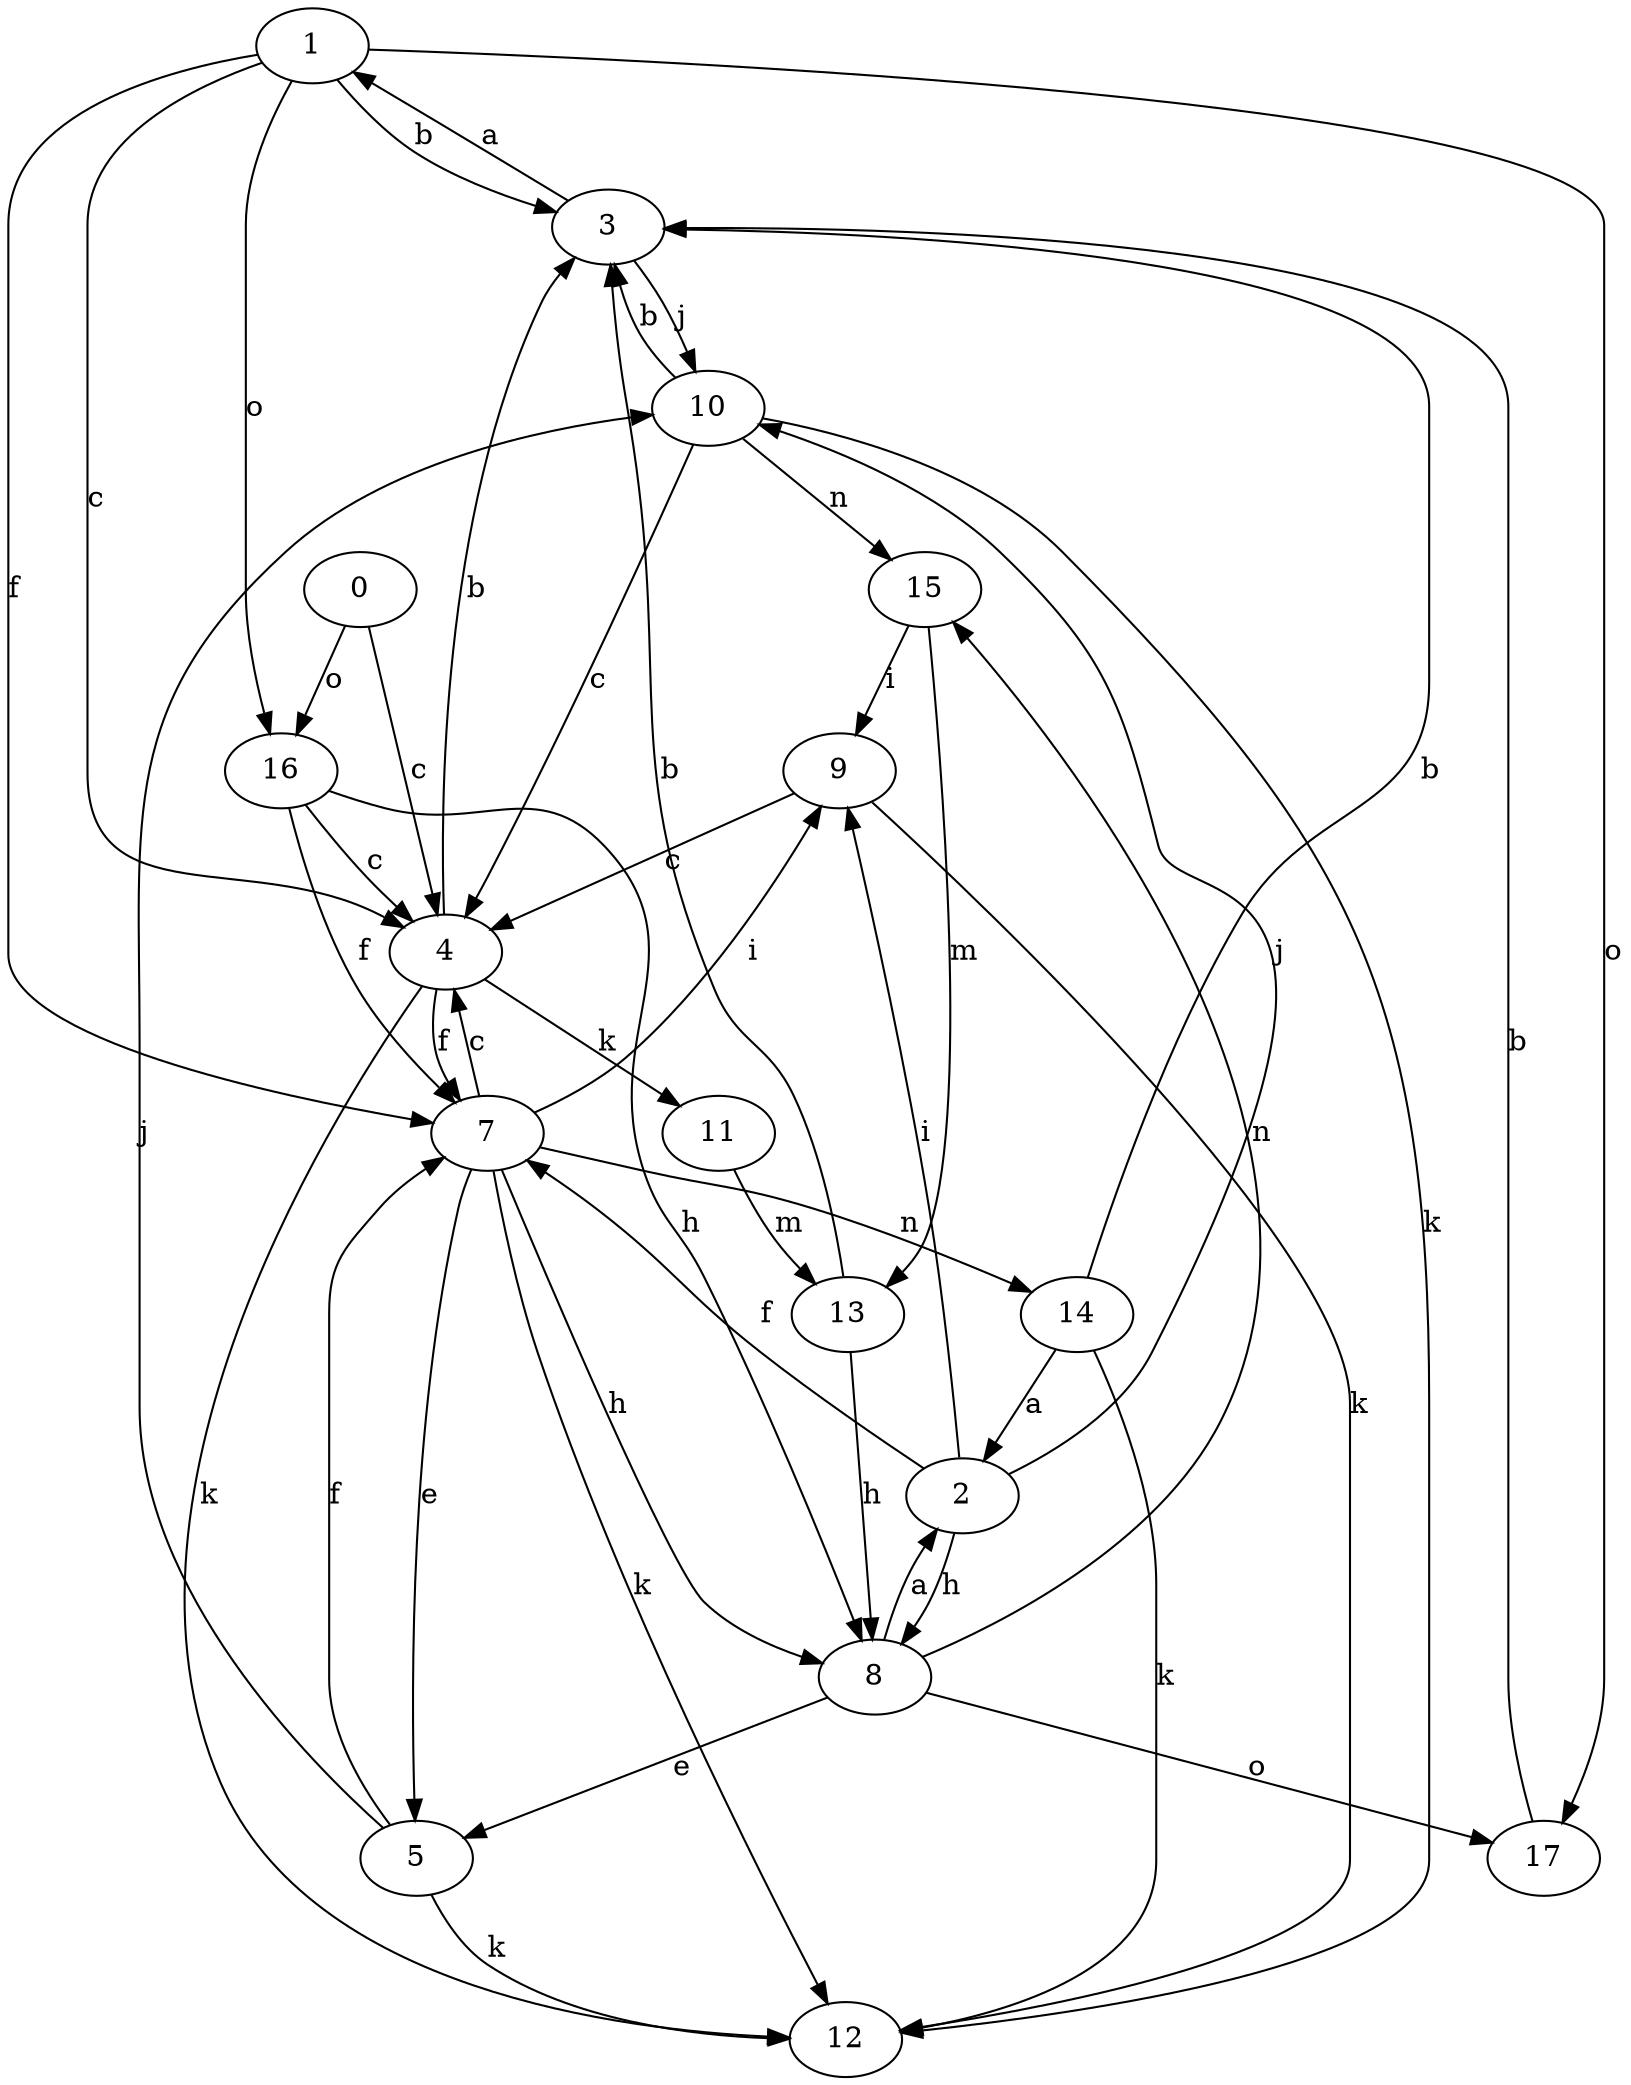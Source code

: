 strict digraph  {
1;
2;
3;
4;
5;
7;
8;
9;
10;
11;
0;
12;
13;
14;
15;
16;
17;
1 -> 3  [label=b];
1 -> 4  [label=c];
1 -> 7  [label=f];
1 -> 16  [label=o];
1 -> 17  [label=o];
2 -> 7  [label=f];
2 -> 8  [label=h];
2 -> 9  [label=i];
2 -> 10  [label=j];
3 -> 1  [label=a];
3 -> 10  [label=j];
4 -> 3  [label=b];
4 -> 7  [label=f];
4 -> 11  [label=k];
4 -> 12  [label=k];
5 -> 7  [label=f];
5 -> 10  [label=j];
5 -> 12  [label=k];
7 -> 4  [label=c];
7 -> 5  [label=e];
7 -> 8  [label=h];
7 -> 9  [label=i];
7 -> 12  [label=k];
7 -> 14  [label=n];
8 -> 2  [label=a];
8 -> 5  [label=e];
8 -> 15  [label=n];
8 -> 17  [label=o];
9 -> 4  [label=c];
9 -> 12  [label=k];
10 -> 3  [label=b];
10 -> 4  [label=c];
10 -> 12  [label=k];
10 -> 15  [label=n];
11 -> 13  [label=m];
0 -> 4  [label=c];
0 -> 16  [label=o];
13 -> 3  [label=b];
13 -> 8  [label=h];
14 -> 2  [label=a];
14 -> 3  [label=b];
14 -> 12  [label=k];
15 -> 9  [label=i];
15 -> 13  [label=m];
16 -> 4  [label=c];
16 -> 7  [label=f];
16 -> 8  [label=h];
17 -> 3  [label=b];
}
